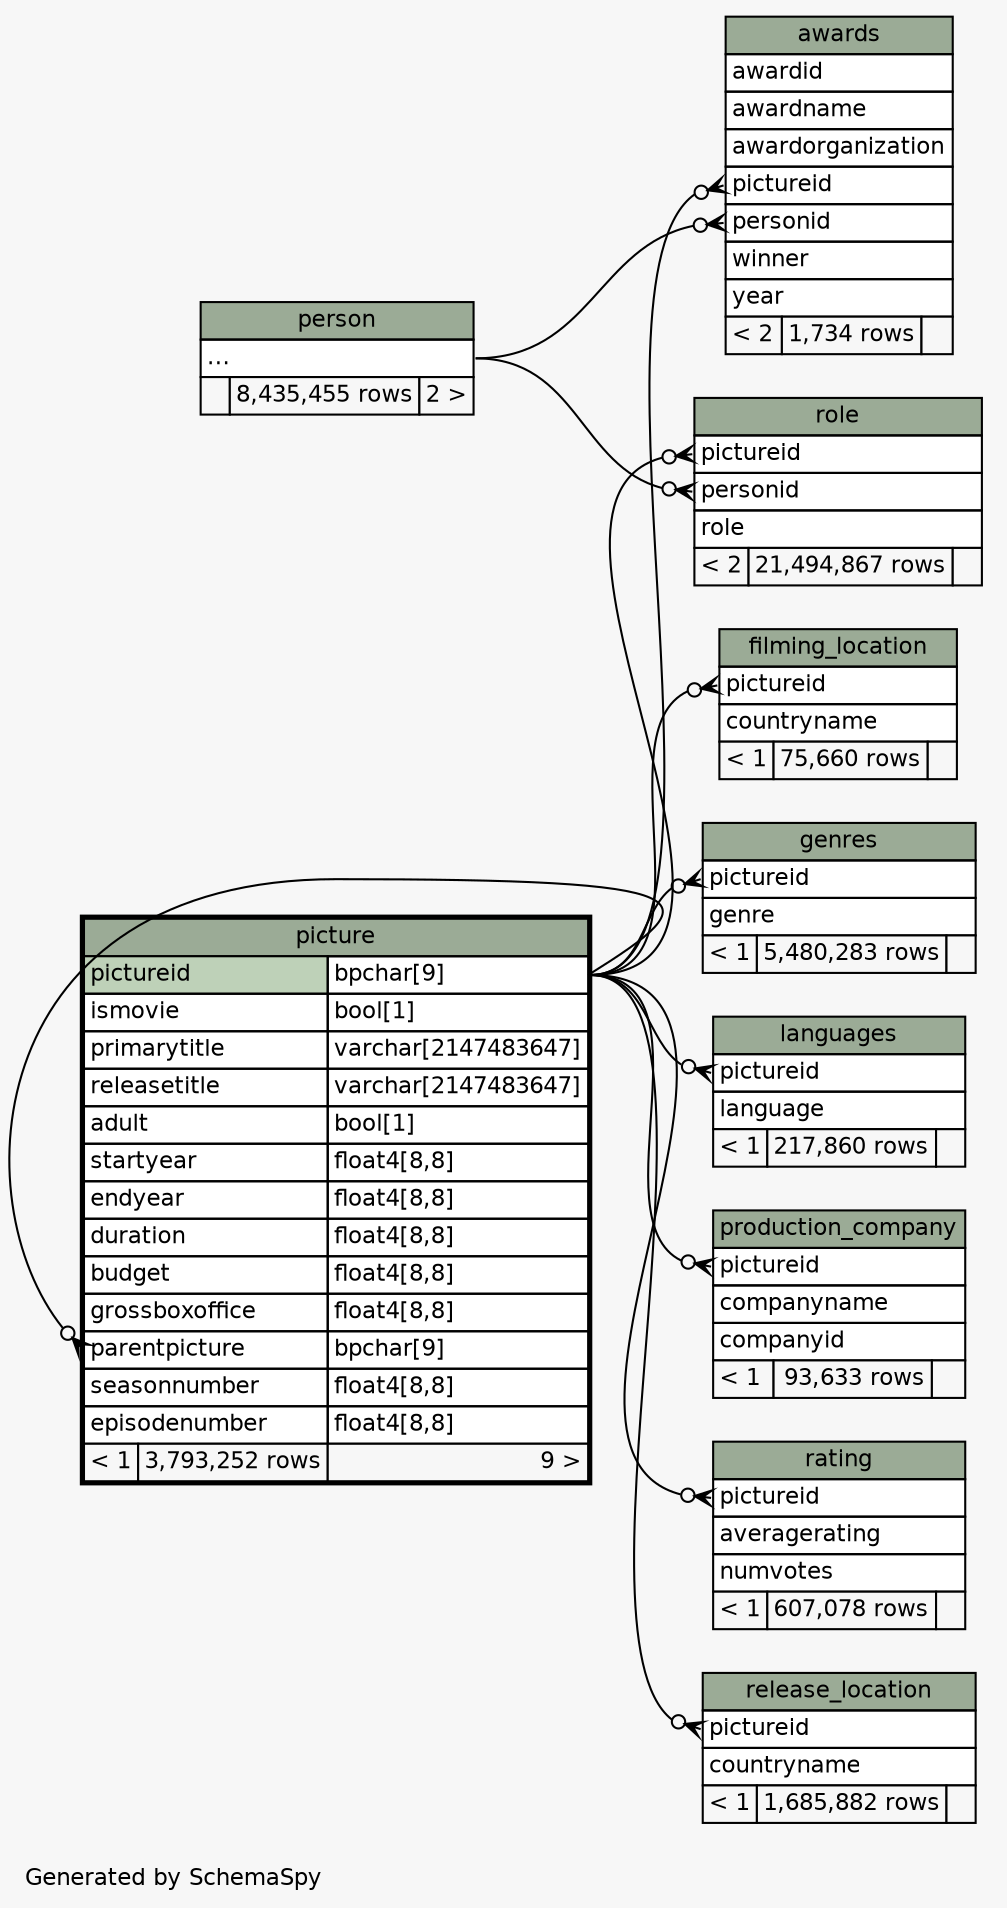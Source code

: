 // dot 2.38.0 on Linux 4.13.0-32-generic
// SchemaSpy rev 590
digraph "twoDegreesRelationshipsDiagram" {
  graph [
    rankdir="RL"
    bgcolor="#f7f7f7"
    label="\nGenerated by SchemaSpy"
    labeljust="l"
    nodesep="0.18"
    ranksep="0.46"
    fontname="Helvetica"
    fontsize="11"
  ];
  node [
    fontname="Helvetica"
    fontsize="11"
    shape="plaintext"
  ];
  edge [
    arrowsize="0.8"
  ];
  "awards":"personid":w -> "person":"elipses":e [arrowhead=none dir=back arrowtail=crowodot];
  "awards":"pictureid":w -> "picture":"pictureid.type":e [arrowhead=none dir=back arrowtail=crowodot];
  "filming_location":"pictureid":w -> "picture":"pictureid.type":e [arrowhead=none dir=back arrowtail=crowodot];
  "genres":"pictureid":w -> "picture":"pictureid.type":e [arrowhead=none dir=back arrowtail=crowodot];
  "languages":"pictureid":w -> "picture":"pictureid.type":e [arrowhead=none dir=back arrowtail=crowodot];
  "picture":"parentpicture":w -> "picture":"pictureid.type":e [arrowhead=none dir=back arrowtail=crowodot];
  "production_company":"pictureid":w -> "picture":"pictureid.type":e [arrowhead=none dir=back arrowtail=crowodot];
  "rating":"pictureid":w -> "picture":"pictureid.type":e [arrowhead=none dir=back arrowtail=crowodot];
  "release_location":"pictureid":w -> "picture":"pictureid.type":e [arrowhead=none dir=back arrowtail=crowodot];
  "role":"personid":w -> "person":"elipses":e [arrowhead=none dir=back arrowtail=crowodot];
  "role":"pictureid":w -> "picture":"pictureid.type":e [arrowhead=none dir=back arrowtail=crowodot];
  "awards" [
    label=<
    <TABLE BORDER="0" CELLBORDER="1" CELLSPACING="0" BGCOLOR="#ffffff">
      <TR><TD COLSPAN="3" BGCOLOR="#9bab96" ALIGN="CENTER">awards</TD></TR>
      <TR><TD PORT="awardid" COLSPAN="3" ALIGN="LEFT">awardid</TD></TR>
      <TR><TD PORT="awardname" COLSPAN="3" ALIGN="LEFT">awardname</TD></TR>
      <TR><TD PORT="awardorganization" COLSPAN="3" ALIGN="LEFT">awardorganization</TD></TR>
      <TR><TD PORT="pictureid" COLSPAN="3" ALIGN="LEFT">pictureid</TD></TR>
      <TR><TD PORT="personid" COLSPAN="3" ALIGN="LEFT">personid</TD></TR>
      <TR><TD PORT="winner" COLSPAN="3" ALIGN="LEFT">winner</TD></TR>
      <TR><TD PORT="year" COLSPAN="3" ALIGN="LEFT">year</TD></TR>
      <TR><TD ALIGN="LEFT" BGCOLOR="#f7f7f7">&lt; 2</TD><TD ALIGN="RIGHT" BGCOLOR="#f7f7f7">1,734 rows</TD><TD ALIGN="RIGHT" BGCOLOR="#f7f7f7">  </TD></TR>
    </TABLE>>
    URL="awards.html"
    tooltip="awards"
  ];
  "filming_location" [
    label=<
    <TABLE BORDER="0" CELLBORDER="1" CELLSPACING="0" BGCOLOR="#ffffff">
      <TR><TD COLSPAN="3" BGCOLOR="#9bab96" ALIGN="CENTER">filming_location</TD></TR>
      <TR><TD PORT="pictureid" COLSPAN="3" ALIGN="LEFT">pictureid</TD></TR>
      <TR><TD PORT="countryname" COLSPAN="3" ALIGN="LEFT">countryname</TD></TR>
      <TR><TD ALIGN="LEFT" BGCOLOR="#f7f7f7">&lt; 1</TD><TD ALIGN="RIGHT" BGCOLOR="#f7f7f7">75,660 rows</TD><TD ALIGN="RIGHT" BGCOLOR="#f7f7f7">  </TD></TR>
    </TABLE>>
    URL="filming_location.html"
    tooltip="filming_location"
  ];
  "genres" [
    label=<
    <TABLE BORDER="0" CELLBORDER="1" CELLSPACING="0" BGCOLOR="#ffffff">
      <TR><TD COLSPAN="3" BGCOLOR="#9bab96" ALIGN="CENTER">genres</TD></TR>
      <TR><TD PORT="pictureid" COLSPAN="3" ALIGN="LEFT">pictureid</TD></TR>
      <TR><TD PORT="genre" COLSPAN="3" ALIGN="LEFT">genre</TD></TR>
      <TR><TD ALIGN="LEFT" BGCOLOR="#f7f7f7">&lt; 1</TD><TD ALIGN="RIGHT" BGCOLOR="#f7f7f7">5,480,283 rows</TD><TD ALIGN="RIGHT" BGCOLOR="#f7f7f7">  </TD></TR>
    </TABLE>>
    URL="genres.html"
    tooltip="genres"
  ];
  "languages" [
    label=<
    <TABLE BORDER="0" CELLBORDER="1" CELLSPACING="0" BGCOLOR="#ffffff">
      <TR><TD COLSPAN="3" BGCOLOR="#9bab96" ALIGN="CENTER">languages</TD></TR>
      <TR><TD PORT="pictureid" COLSPAN="3" ALIGN="LEFT">pictureid</TD></TR>
      <TR><TD PORT="language" COLSPAN="3" ALIGN="LEFT">language</TD></TR>
      <TR><TD ALIGN="LEFT" BGCOLOR="#f7f7f7">&lt; 1</TD><TD ALIGN="RIGHT" BGCOLOR="#f7f7f7">217,860 rows</TD><TD ALIGN="RIGHT" BGCOLOR="#f7f7f7">  </TD></TR>
    </TABLE>>
    URL="languages.html"
    tooltip="languages"
  ];
  "person" [
    label=<
    <TABLE BORDER="0" CELLBORDER="1" CELLSPACING="0" BGCOLOR="#ffffff">
      <TR><TD COLSPAN="3" BGCOLOR="#9bab96" ALIGN="CENTER">person</TD></TR>
      <TR><TD PORT="elipses" COLSPAN="3" ALIGN="LEFT">...</TD></TR>
      <TR><TD ALIGN="LEFT" BGCOLOR="#f7f7f7">  </TD><TD ALIGN="RIGHT" BGCOLOR="#f7f7f7">8,435,455 rows</TD><TD ALIGN="RIGHT" BGCOLOR="#f7f7f7">2 &gt;</TD></TR>
    </TABLE>>
    URL="person.html"
    tooltip="person"
  ];
  "picture" [
    label=<
    <TABLE BORDER="2" CELLBORDER="1" CELLSPACING="0" BGCOLOR="#ffffff">
      <TR><TD COLSPAN="3" BGCOLOR="#9bab96" ALIGN="CENTER">picture</TD></TR>
      <TR><TD PORT="pictureid" COLSPAN="2" BGCOLOR="#bed1b8" ALIGN="LEFT">pictureid</TD><TD PORT="pictureid.type" ALIGN="LEFT">bpchar[9]</TD></TR>
      <TR><TD PORT="ismovie" COLSPAN="2" ALIGN="LEFT">ismovie</TD><TD PORT="ismovie.type" ALIGN="LEFT">bool[1]</TD></TR>
      <TR><TD PORT="primarytitle" COLSPAN="2" ALIGN="LEFT">primarytitle</TD><TD PORT="primarytitle.type" ALIGN="LEFT">varchar[2147483647]</TD></TR>
      <TR><TD PORT="releasetitle" COLSPAN="2" ALIGN="LEFT">releasetitle</TD><TD PORT="releasetitle.type" ALIGN="LEFT">varchar[2147483647]</TD></TR>
      <TR><TD PORT="adult" COLSPAN="2" ALIGN="LEFT">adult</TD><TD PORT="adult.type" ALIGN="LEFT">bool[1]</TD></TR>
      <TR><TD PORT="startyear" COLSPAN="2" ALIGN="LEFT">startyear</TD><TD PORT="startyear.type" ALIGN="LEFT">float4[8,8]</TD></TR>
      <TR><TD PORT="endyear" COLSPAN="2" ALIGN="LEFT">endyear</TD><TD PORT="endyear.type" ALIGN="LEFT">float4[8,8]</TD></TR>
      <TR><TD PORT="duration" COLSPAN="2" ALIGN="LEFT">duration</TD><TD PORT="duration.type" ALIGN="LEFT">float4[8,8]</TD></TR>
      <TR><TD PORT="budget" COLSPAN="2" ALIGN="LEFT">budget</TD><TD PORT="budget.type" ALIGN="LEFT">float4[8,8]</TD></TR>
      <TR><TD PORT="grossboxoffice" COLSPAN="2" ALIGN="LEFT">grossboxoffice</TD><TD PORT="grossboxoffice.type" ALIGN="LEFT">float4[8,8]</TD></TR>
      <TR><TD PORT="parentpicture" COLSPAN="2" ALIGN="LEFT">parentpicture</TD><TD PORT="parentpicture.type" ALIGN="LEFT">bpchar[9]</TD></TR>
      <TR><TD PORT="seasonnumber" COLSPAN="2" ALIGN="LEFT">seasonnumber</TD><TD PORT="seasonnumber.type" ALIGN="LEFT">float4[8,8]</TD></TR>
      <TR><TD PORT="episodenumber" COLSPAN="2" ALIGN="LEFT">episodenumber</TD><TD PORT="episodenumber.type" ALIGN="LEFT">float4[8,8]</TD></TR>
      <TR><TD ALIGN="LEFT" BGCOLOR="#f7f7f7">&lt; 1</TD><TD ALIGN="RIGHT" BGCOLOR="#f7f7f7">3,793,252 rows</TD><TD ALIGN="RIGHT" BGCOLOR="#f7f7f7">9 &gt;</TD></TR>
    </TABLE>>
    URL="picture.html"
    tooltip="picture"
  ];
  "production_company" [
    label=<
    <TABLE BORDER="0" CELLBORDER="1" CELLSPACING="0" BGCOLOR="#ffffff">
      <TR><TD COLSPAN="3" BGCOLOR="#9bab96" ALIGN="CENTER">production_company</TD></TR>
      <TR><TD PORT="pictureid" COLSPAN="3" ALIGN="LEFT">pictureid</TD></TR>
      <TR><TD PORT="companyname" COLSPAN="3" ALIGN="LEFT">companyname</TD></TR>
      <TR><TD PORT="companyid" COLSPAN="3" ALIGN="LEFT">companyid</TD></TR>
      <TR><TD ALIGN="LEFT" BGCOLOR="#f7f7f7">&lt; 1</TD><TD ALIGN="RIGHT" BGCOLOR="#f7f7f7">93,633 rows</TD><TD ALIGN="RIGHT" BGCOLOR="#f7f7f7">  </TD></TR>
    </TABLE>>
    URL="production_company.html"
    tooltip="production_company"
  ];
  "rating" [
    label=<
    <TABLE BORDER="0" CELLBORDER="1" CELLSPACING="0" BGCOLOR="#ffffff">
      <TR><TD COLSPAN="3" BGCOLOR="#9bab96" ALIGN="CENTER">rating</TD></TR>
      <TR><TD PORT="pictureid" COLSPAN="3" ALIGN="LEFT">pictureid</TD></TR>
      <TR><TD PORT="averagerating" COLSPAN="3" ALIGN="LEFT">averagerating</TD></TR>
      <TR><TD PORT="numvotes" COLSPAN="3" ALIGN="LEFT">numvotes</TD></TR>
      <TR><TD ALIGN="LEFT" BGCOLOR="#f7f7f7">&lt; 1</TD><TD ALIGN="RIGHT" BGCOLOR="#f7f7f7">607,078 rows</TD><TD ALIGN="RIGHT" BGCOLOR="#f7f7f7">  </TD></TR>
    </TABLE>>
    URL="rating.html"
    tooltip="rating"
  ];
  "release_location" [
    label=<
    <TABLE BORDER="0" CELLBORDER="1" CELLSPACING="0" BGCOLOR="#ffffff">
      <TR><TD COLSPAN="3" BGCOLOR="#9bab96" ALIGN="CENTER">release_location</TD></TR>
      <TR><TD PORT="pictureid" COLSPAN="3" ALIGN="LEFT">pictureid</TD></TR>
      <TR><TD PORT="countryname" COLSPAN="3" ALIGN="LEFT">countryname</TD></TR>
      <TR><TD ALIGN="LEFT" BGCOLOR="#f7f7f7">&lt; 1</TD><TD ALIGN="RIGHT" BGCOLOR="#f7f7f7">1,685,882 rows</TD><TD ALIGN="RIGHT" BGCOLOR="#f7f7f7">  </TD></TR>
    </TABLE>>
    URL="release_location.html"
    tooltip="release_location"
  ];
  "role" [
    label=<
    <TABLE BORDER="0" CELLBORDER="1" CELLSPACING="0" BGCOLOR="#ffffff">
      <TR><TD COLSPAN="3" BGCOLOR="#9bab96" ALIGN="CENTER">role</TD></TR>
      <TR><TD PORT="pictureid" COLSPAN="3" ALIGN="LEFT">pictureid</TD></TR>
      <TR><TD PORT="personid" COLSPAN="3" ALIGN="LEFT">personid</TD></TR>
      <TR><TD PORT="role" COLSPAN="3" ALIGN="LEFT">role</TD></TR>
      <TR><TD ALIGN="LEFT" BGCOLOR="#f7f7f7">&lt; 2</TD><TD ALIGN="RIGHT" BGCOLOR="#f7f7f7">21,494,867 rows</TD><TD ALIGN="RIGHT" BGCOLOR="#f7f7f7">  </TD></TR>
    </TABLE>>
    URL="role.html"
    tooltip="role"
  ];
}
